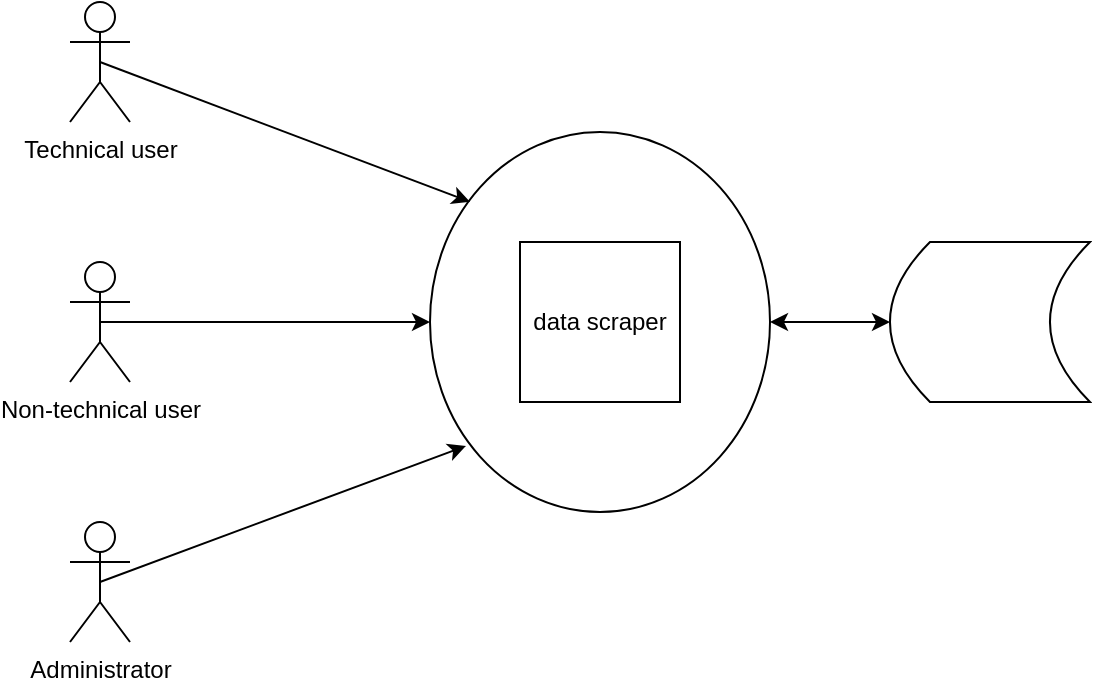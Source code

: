 <mxfile version="20.2.3" type="device"><diagram id="XtxZQMb2BMgKmqXyd9ml" name="Page-1"><mxGraphModel dx="865" dy="553" grid="1" gridSize="10" guides="1" tooltips="1" connect="1" arrows="1" fold="1" page="1" pageScale="1" pageWidth="827" pageHeight="1169" math="0" shadow="0"><root><mxCell id="0"/><mxCell id="1" parent="0"/><mxCell id="BwPPeEBfnpwbuBqemGmG-1" value="Non-technical user" style="shape=umlActor;verticalLabelPosition=bottom;verticalAlign=top;html=1;outlineConnect=0;" parent="1" vertex="1"><mxGeometry x="130" y="260" width="30" height="60" as="geometry"/></mxCell><mxCell id="BwPPeEBfnpwbuBqemGmG-2" value="Technical user" style="shape=umlActor;verticalLabelPosition=bottom;verticalAlign=top;html=1;outlineConnect=0;" parent="1" vertex="1"><mxGeometry x="130" y="130" width="30" height="60" as="geometry"/></mxCell><mxCell id="BwPPeEBfnpwbuBqemGmG-10" value="" style="ellipse;whiteSpace=wrap;html=1;" parent="1" vertex="1"><mxGeometry x="310" y="195" width="170" height="190" as="geometry"/></mxCell><mxCell id="BwPPeEBfnpwbuBqemGmG-16" value="" style="endArrow=classic;html=1;rounded=0;exitX=0.5;exitY=0.5;exitDx=0;exitDy=0;exitPerimeter=0;entryX=0;entryY=0.5;entryDx=0;entryDy=0;" parent="1" source="BwPPeEBfnpwbuBqemGmG-1" target="BwPPeEBfnpwbuBqemGmG-10" edge="1"><mxGeometry width="50" height="50" relative="1" as="geometry"><mxPoint x="180" y="300" as="sourcePoint"/><mxPoint x="230" y="250" as="targetPoint"/></mxGeometry></mxCell><mxCell id="BwPPeEBfnpwbuBqemGmG-17" value="" style="endArrow=classic;html=1;rounded=0;exitX=0.5;exitY=0.5;exitDx=0;exitDy=0;exitPerimeter=0;entryX=0.118;entryY=0.184;entryDx=0;entryDy=0;entryPerimeter=0;" parent="1" source="BwPPeEBfnpwbuBqemGmG-2" target="BwPPeEBfnpwbuBqemGmG-10" edge="1"><mxGeometry width="50" height="50" relative="1" as="geometry"><mxPoint x="180" y="180" as="sourcePoint"/><mxPoint x="230" y="130" as="targetPoint"/></mxGeometry></mxCell><mxCell id="BwPPeEBfnpwbuBqemGmG-20" value="data scraper" style="whiteSpace=wrap;html=1;aspect=fixed;" parent="1" vertex="1"><mxGeometry x="355" y="250" width="80" height="80" as="geometry"/></mxCell><mxCell id="BwPPeEBfnpwbuBqemGmG-22" style="edgeStyle=orthogonalEdgeStyle;rounded=0;orthogonalLoop=1;jettySize=auto;html=1;exitX=0;exitY=0.5;exitDx=0;exitDy=0;entryX=1;entryY=0.5;entryDx=0;entryDy=0;startArrow=classic;startFill=1;" parent="1" source="BwPPeEBfnpwbuBqemGmG-21" target="BwPPeEBfnpwbuBqemGmG-10" edge="1"><mxGeometry relative="1" as="geometry"/></mxCell><mxCell id="BwPPeEBfnpwbuBqemGmG-21" value="" style="shape=dataStorage;whiteSpace=wrap;html=1;fixedSize=1;" parent="1" vertex="1"><mxGeometry x="540" y="250" width="100" height="80" as="geometry"/></mxCell><mxCell id="xkwQuEVoGBJs-jKhowe4-2" value="Administrator" style="shape=umlActor;verticalLabelPosition=bottom;verticalAlign=top;html=1;outlineConnect=0;" vertex="1" parent="1"><mxGeometry x="130" y="390" width="30" height="60" as="geometry"/></mxCell><mxCell id="xkwQuEVoGBJs-jKhowe4-3" value="" style="endArrow=classic;html=1;rounded=0;exitX=0.5;exitY=0.5;exitDx=0;exitDy=0;exitPerimeter=0;entryX=0.106;entryY=0.826;entryDx=0;entryDy=0;entryPerimeter=0;" edge="1" parent="1" source="xkwQuEVoGBJs-jKhowe4-2" target="BwPPeEBfnpwbuBqemGmG-10"><mxGeometry width="50" height="50" relative="1" as="geometry"><mxPoint x="200" y="370" as="sourcePoint"/><mxPoint x="365" y="370" as="targetPoint"/></mxGeometry></mxCell></root></mxGraphModel></diagram></mxfile>